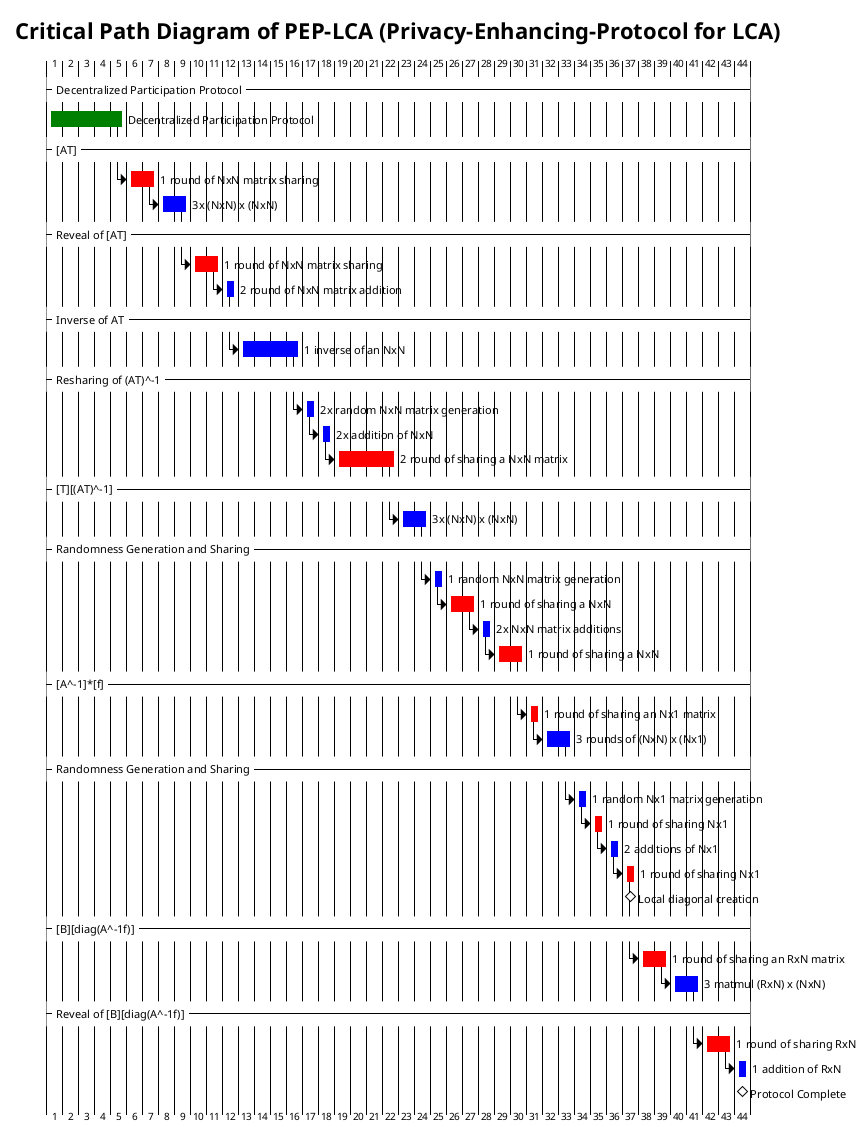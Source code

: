 @startgantt
title Critical Path Diagram of PEP-LCA (Privacy-Enhancing-Protocol for LCA)
!theme plain
<style>
.crit {
  BackGroundColor red
  FontColor white
  BorderColor red
}
</style>

-- Decentralized Participation Protocol --
[Decentralized Participation Protocol] as [DPP] lasts 5 days

-- [AT] --
[1 round of NxN matrix sharing] as [Share1] lasts 2 days
[Share1] starts at [DPP]'s end

[3x (NxN) x (NxN)] as [MatMul1] lasts 2 days
[MatMul1] starts at [Share1]'s end


-- Reveal of [AT] --
[1 round of NxN matrix sharing] as [Share2] lasts 2 days
[Share2] starts at [MatMul1]'s end

[2 round of NxN matrix addition] as [Add1] lasts 1 days
[Add1] starts at [Share2]'s end

-- Inverse of AT --
[1 inverse of an NxN] as [Inv1] lasts 4 days
[Inv1] starts at [Add1]'s end

-- Resharing of (AT)^-1 --
[2x random NxN matrix generation] as [RandGen1] lasts 1 days
[RandGen1] starts at [Inv1]'s end

[2x addition of NxN] as [Add2] lasts 1 days
[Add2] starts at [RandGen1]'s end

[2 round of sharing a NxN matrix] as [Share3] lasts 4 days
[Share3] starts at [Add2]'s end

-- [T][(AT)^-1] --
[3x (NxN) x (NxN)] as [MatMul2] lasts 2 days
[MatMul2] starts at [Share3]'s end

-- Randomness Generation and Sharing --
[1 random NxN matrix generation] as [RandGen2] lasts 1 day
[RandGen2] starts at [MatMul2]'s end

[1 round of sharing a NxN] as [Share4] lasts 2 days
[Share4] starts at [RandGen2]'s end

[2x NxN matrix additions] as [AddRand] lasts 1 days
[AddRand] starts at [Share4]'s end

[1 round of sharing a NxN] as [Share5] lasts 2 days
[Share5] starts at [AddRand]'s end

-- [A^-1]*[f] --
[1 round of sharing an Nx1 matrix] as [ShareNx1_new] lasts 1 days
[ShareNx1_new] starts at [Share5]'s end

[3 rounds of (NxN) x (Nx1)] as [MatMul3] lasts 2 days
[MatMul3] starts at [ShareNx1_new]'s end

-- Randomness Generation and Sharing --
[1 random Nx1 matrix generation] as [RandGen3] lasts 1 day
[RandGen3] starts at [MatMul3]'s end

[1 round of sharing Nx1] as [Share6] lasts 1 days
[Share6] starts at [RandGen3]'s end

[2 additions of Nx1] as [Add3] lasts 1 days
[Add3] starts at [Share6]'s end

[1 round of sharing Nx1] as [Share8] lasts 1 days
[Share8] starts at [Add3]'s end

[Local diagonal creation] happens at [Share8]'s end

-- [B][diag(A^-1f)] --

[1 round of sharing an RxN matrix] as [ShareRxN_new] lasts 2 days
[ShareRxN_new] starts at [Share8]'s end

[3 matmul (RxN) x (NxN)] as [MatMul4] lasts 2 days
[MatMul4] starts at [ShareRxN_new]'s end

-- Reveal of [B][diag(A^-1f)] --
[1 round of sharing RxN] as [Share7] lasts 2 days
[Share7] starts at [MatMul4]'s end

[1 addition of RxN] as [Add4] lasts 1 days
[Add4] starts at [Share7]'s end

[Protocol Complete] happens at [Add4]'s end

[DPP] is colored in green
[Share1] is colored in red
[MatMul1] is colored in blue
[Share2] is colored in red
[Add1] is colored in blue
[Inv1] is colored in blue
[RandGen1] is colored in blue
[Add2] is colored in blue
[Share3] is colored in red
[MatMul2] is colored in blue
[RandGen2] is colored in blue
[Share4] is colored in red
[AddRand] is colored in blue
[Share5] is colored in red
[ShareNx1_new] is colored in red
[MatMul3] is colored in blue
[RandGen3] is colored in blue
[Share6] is colored in red
[Add3] is colored in blue
[Share8] is colored in red
[ShareRxN_new] is colored in red
[MatMul4] is colored in blue
[Share7] is colored in red
[Add4] is colored in blue

@endgantt